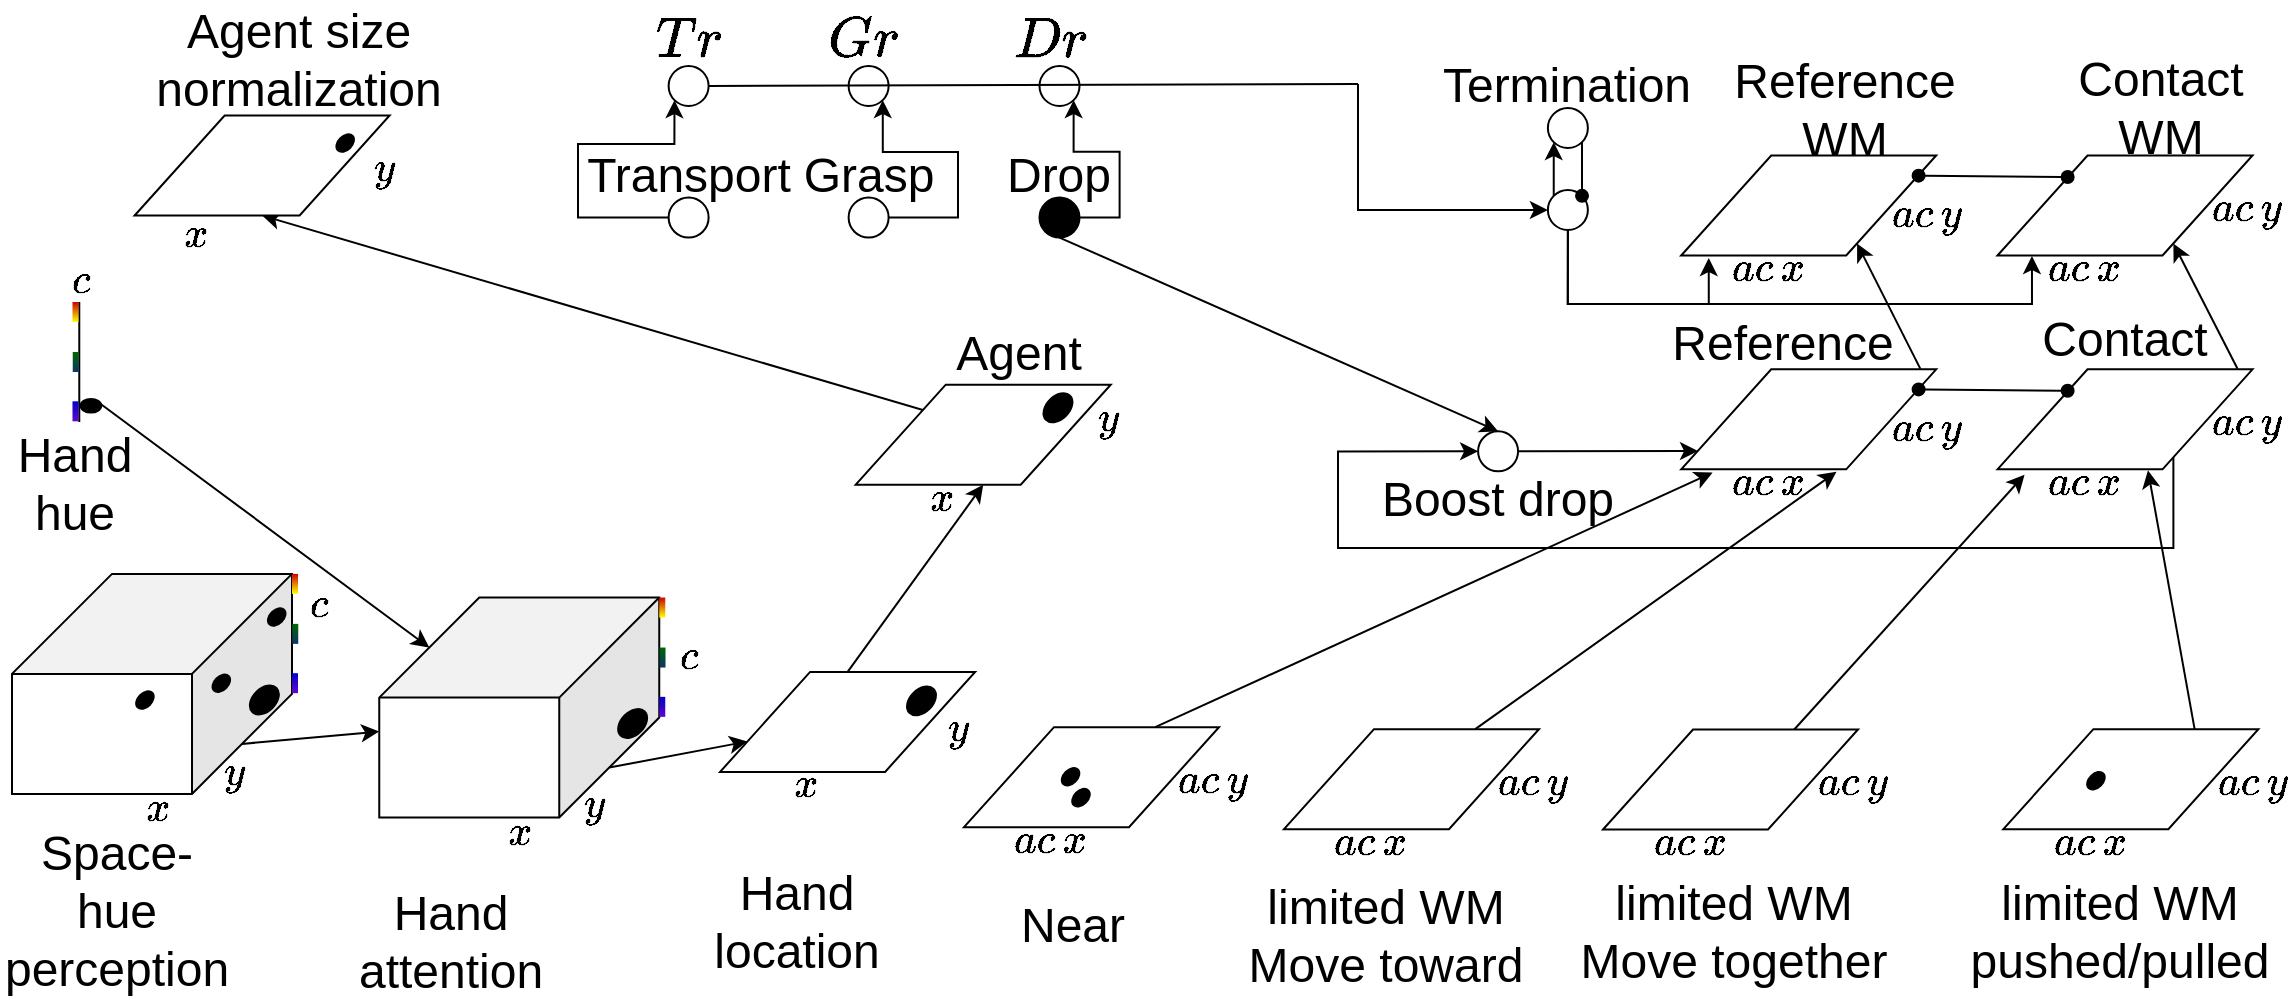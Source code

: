 <mxfile version="16.3.0" type="device"><diagram id="dmUiCSt4QghSVeGFZ771" name="Page-1"><mxGraphModel dx="3126" dy="2370" grid="1" gridSize="10" guides="1" tooltips="1" connect="1" arrows="1" fold="1" page="1" pageScale="1" pageWidth="1169" pageHeight="827" math="1" shadow="0"><root><mxCell id="0"/><mxCell id="1" parent="0"/><mxCell id="6NOPwk0rYTToKrPC_v3w-86" style="edgeStyle=none;rounded=0;orthogonalLoop=1;jettySize=auto;html=1;exitX=1;exitY=0.75;exitDx=0;exitDy=0;entryX=0.5;entryY=1;entryDx=0;entryDy=0;" parent="1" source="6NOPwk0rYTToKrPC_v3w-1" target="6NOPwk0rYTToKrPC_v3w-6" edge="1"><mxGeometry relative="1" as="geometry"/></mxCell><mxCell id="6NOPwk0rYTToKrPC_v3w-1" value="" style="shape=parallelogram;perimeter=parallelogramPerimeter;whiteSpace=wrap;html=1;fixedSize=1;fontFamily=Courier New;fontSize=9;size=45;fillColor=default;strokeColor=#000000;" parent="1" vertex="1"><mxGeometry x="428.87" y="-599.68" width="127.5" height="50" as="geometry"/></mxCell><mxCell id="6NOPwk0rYTToKrPC_v3w-2" value="&lt;font style=&quot;font-size: 18px&quot; face=&quot;Helvetica&quot;&gt;$$x$$&lt;/font&gt;" style="text;html=1;strokeColor=none;fillColor=none;align=center;verticalAlign=middle;whiteSpace=wrap;rounded=0;fontFamily=Courier New;fontSize=9;" parent="1" vertex="1"><mxGeometry x="452.12" y="-552.34" width="40" height="20" as="geometry"/></mxCell><mxCell id="6NOPwk0rYTToKrPC_v3w-3" value="&lt;font style=&quot;font-size: 18px&quot; face=&quot;Helvetica&quot;&gt;$$y$$&lt;/font&gt;" style="text;html=1;strokeColor=none;fillColor=none;align=center;verticalAlign=middle;whiteSpace=wrap;rounded=0;fontFamily=Courier New;fontSize=9;rotation=0;" parent="1" vertex="1"><mxGeometry x="534.5" y="-592.26" width="40" height="20" as="geometry"/></mxCell><mxCell id="6NOPwk0rYTToKrPC_v3w-4" value="&lt;div&gt;&lt;font style=&quot;font-size: 24px&quot;&gt;Agent&lt;br&gt;&lt;/font&gt;&lt;/div&gt;" style="text;html=1;strokeColor=none;fillColor=none;align=center;verticalAlign=middle;whiteSpace=wrap;rounded=0;" parent="1" vertex="1"><mxGeometry x="472.87" y="-625.45" width="75" height="20" as="geometry"/></mxCell><mxCell id="6NOPwk0rYTToKrPC_v3w-6" value="" style="shape=parallelogram;perimeter=parallelogramPerimeter;whiteSpace=wrap;html=1;fixedSize=1;fontFamily=Courier New;fontSize=9;size=45;fillColor=default;strokeColor=#000000;" parent="1" vertex="1"><mxGeometry x="68.31" y="-734.23" width="127.5" height="50" as="geometry"/></mxCell><mxCell id="6NOPwk0rYTToKrPC_v3w-7" value="&lt;font style=&quot;font-size: 18px&quot; face=&quot;Helvetica&quot;&gt;$$x$$&lt;/font&gt;" style="text;html=1;strokeColor=none;fillColor=none;align=center;verticalAlign=middle;whiteSpace=wrap;rounded=0;fontFamily=Courier New;fontSize=9;" parent="1" vertex="1"><mxGeometry x="78.62" y="-684.23" width="40" height="20" as="geometry"/></mxCell><mxCell id="6NOPwk0rYTToKrPC_v3w-8" value="&lt;font style=&quot;font-size: 18px&quot; face=&quot;Helvetica&quot;&gt;$$y$$&lt;/font&gt;" style="text;html=1;strokeColor=none;fillColor=none;align=center;verticalAlign=middle;whiteSpace=wrap;rounded=0;fontFamily=Courier New;fontSize=9;rotation=0;" parent="1" vertex="1"><mxGeometry x="172.75" y="-717.0" width="40" height="20" as="geometry"/></mxCell><mxCell id="6NOPwk0rYTToKrPC_v3w-9" value="&lt;div&gt;&lt;font style=&quot;font-size: 24px&quot;&gt;Agent size normalization&lt;br&gt;&lt;/font&gt;&lt;/div&gt;" style="text;html=1;strokeColor=none;fillColor=none;align=center;verticalAlign=middle;whiteSpace=wrap;rounded=0;" parent="1" vertex="1"><mxGeometry x="112.31" y="-776.89" width="77.19" height="29" as="geometry"/></mxCell><mxCell id="6NOPwk0rYTToKrPC_v3w-10" value="" style="ellipse;whiteSpace=wrap;html=1;rotation=-45;fillColor=#000000;" parent="1" vertex="1"><mxGeometry x="168.44" y="-723.9" width="10.31" height="6.87" as="geometry"/></mxCell><mxCell id="6NOPwk0rYTToKrPC_v3w-12" value="&lt;div&gt;&lt;font style=&quot;font-size: 24px&quot;&gt;Hand hue&lt;br&gt;&lt;/font&gt;&lt;/div&gt;" style="text;html=1;strokeColor=none;fillColor=none;align=center;verticalAlign=middle;whiteSpace=wrap;rounded=0;" parent="1" vertex="1"><mxGeometry x="1.31" y="-560.0" width="75" height="20" as="geometry"/></mxCell><mxCell id="6NOPwk0rYTToKrPC_v3w-77" style="edgeStyle=none;rounded=0;orthogonalLoop=1;jettySize=auto;html=1;exitX=0;exitY=0;exitDx=25;exitDy=85;exitPerimeter=0;entryX=0;entryY=0.75;entryDx=0;entryDy=0;" parent="1" source="6NOPwk0rYTToKrPC_v3w-13" target="6NOPwk0rYTToKrPC_v3w-30" edge="1"><mxGeometry relative="1" as="geometry"/></mxCell><mxCell id="6NOPwk0rYTToKrPC_v3w-13" value="" style="shape=cube;whiteSpace=wrap;html=1;boundedLbl=1;backgroundOutline=1;darkOpacity=0.05;darkOpacity2=0.1;fontFamily=Helvetica;fontSize=6;flipV=0;flipH=1;size=50;" parent="1" vertex="1"><mxGeometry x="190.63" y="-493.23" width="140" height="110" as="geometry"/></mxCell><mxCell id="6NOPwk0rYTToKrPC_v3w-14" value="&lt;font style=&quot;font-size: 18px&quot; face=&quot;Helvetica&quot;&gt;$$x$$&lt;/font&gt;" style="text;html=1;strokeColor=none;fillColor=none;align=center;verticalAlign=middle;whiteSpace=wrap;rounded=0;fontFamily=Courier New;fontSize=9;" parent="1" vertex="1"><mxGeometry x="241.44" y="-385.23" width="40" height="20" as="geometry"/></mxCell><mxCell id="6NOPwk0rYTToKrPC_v3w-15" value="&lt;font style=&quot;font-size: 18px&quot; face=&quot;Helvetica&quot;&gt;$$y$$&lt;/font&gt;" style="text;html=1;strokeColor=none;fillColor=none;align=center;verticalAlign=middle;whiteSpace=wrap;rounded=0;fontFamily=Courier New;fontSize=9;rotation=0;" parent="1" vertex="1"><mxGeometry x="277.63" y="-399.23" width="40" height="20" as="geometry"/></mxCell><mxCell id="6NOPwk0rYTToKrPC_v3w-16" value="&lt;font style=&quot;font-size: 18px&quot; face=&quot;Helvetica&quot;&gt;$$c$$&lt;/font&gt;" style="text;html=1;strokeColor=none;fillColor=none;align=center;verticalAlign=middle;whiteSpace=wrap;rounded=0;fontFamily=Courier New;fontSize=9;" parent="1" vertex="1"><mxGeometry x="330.0" y="-473.23" width="30.5" height="20" as="geometry"/></mxCell><mxCell id="6NOPwk0rYTToKrPC_v3w-17" value="" style="rounded=0;whiteSpace=wrap;html=1;strokeColor=none;fillColor=#CC0000;gradientColor=#FFFF00;" parent="1" vertex="1"><mxGeometry x="330.63" y="-493.23" width="3" height="10" as="geometry"/></mxCell><mxCell id="6NOPwk0rYTToKrPC_v3w-18" value="" style="rounded=0;whiteSpace=wrap;html=1;strokeColor=none;fillColor=#006600;gradientColor=#0E3466;" parent="1" vertex="1"><mxGeometry x="330.76" y="-468.23" width="3" height="10" as="geometry"/></mxCell><mxCell id="6NOPwk0rYTToKrPC_v3w-19" value="" style="rounded=0;whiteSpace=wrap;html=1;strokeColor=none;fillColor=#0000CC;gradientColor=#5E0ACC;" parent="1" vertex="1"><mxGeometry x="330.63" y="-443.57" width="3" height="10" as="geometry"/></mxCell><mxCell id="6NOPwk0rYTToKrPC_v3w-23" value="&lt;div&gt;&lt;font style=&quot;font-size: 24px&quot;&gt;Hand attention&lt;br&gt;&lt;/font&gt;&lt;/div&gt;" style="text;html=1;strokeColor=none;fillColor=none;align=center;verticalAlign=middle;whiteSpace=wrap;rounded=0;" parent="1" vertex="1"><mxGeometry x="188.81" y="-331.0" width="75" height="20" as="geometry"/></mxCell><mxCell id="6NOPwk0rYTToKrPC_v3w-24" value="&lt;font style=&quot;font-size: 18px&quot; face=&quot;Helvetica&quot;&gt;$$c$$&lt;/font&gt;" style="text;html=1;strokeColor=none;fillColor=none;align=center;verticalAlign=middle;whiteSpace=wrap;rounded=0;fontFamily=Courier New;fontSize=9;" parent="1" vertex="1"><mxGeometry x="25.56" y="-661" width="30.5" height="20" as="geometry"/></mxCell><mxCell id="6NOPwk0rYTToKrPC_v3w-25" value="" style="shape=parallelogram;perimeter=parallelogramPerimeter;whiteSpace=wrap;html=1;fixedSize=1;fontFamily=Courier New;fontSize=9;size=45;fillColor=default;strokeColor=#000000;" parent="1" vertex="1"><mxGeometry x="841.6" y="-607.34" width="127.5" height="50" as="geometry"/></mxCell><mxCell id="6NOPwk0rYTToKrPC_v3w-26" value="&lt;font style=&quot;font-size: 18px&quot; face=&quot;Helvetica&quot;&gt;$$ac \, x$$&lt;/font&gt;" style="text;html=1;strokeColor=none;fillColor=none;align=center;verticalAlign=middle;whiteSpace=wrap;rounded=0;fontFamily=Courier New;fontSize=9;" parent="1" vertex="1"><mxGeometry x="864.85" y="-560.0" width="40" height="20" as="geometry"/></mxCell><mxCell id="6NOPwk0rYTToKrPC_v3w-27" value="&lt;font style=&quot;font-size: 18px&quot; face=&quot;Helvetica&quot;&gt;$$ac \, y$$&lt;/font&gt;" style="text;html=1;strokeColor=none;fillColor=none;align=center;verticalAlign=middle;whiteSpace=wrap;rounded=0;fontFamily=Courier New;fontSize=9;rotation=0;" parent="1" vertex="1"><mxGeometry x="944.26" y="-587.01" width="40" height="20" as="geometry"/></mxCell><mxCell id="6NOPwk0rYTToKrPC_v3w-28" value="&lt;div&gt;&lt;font style=&quot;font-size: 24px&quot;&gt;Reference&lt;br&gt;&lt;/font&gt;&lt;/div&gt;" style="text;html=1;strokeColor=none;fillColor=none;align=center;verticalAlign=middle;whiteSpace=wrap;rounded=0;" parent="1" vertex="1"><mxGeometry x="855.01" y="-630.0" width="75" height="20" as="geometry"/></mxCell><mxCell id="6NOPwk0rYTToKrPC_v3w-85" style="edgeStyle=none;rounded=0;orthogonalLoop=1;jettySize=auto;html=1;exitX=0.5;exitY=0;exitDx=0;exitDy=0;entryX=0.5;entryY=1;entryDx=0;entryDy=0;" parent="1" source="6NOPwk0rYTToKrPC_v3w-30" target="6NOPwk0rYTToKrPC_v3w-1" edge="1"><mxGeometry relative="1" as="geometry"/></mxCell><mxCell id="6NOPwk0rYTToKrPC_v3w-30" value="" style="shape=parallelogram;perimeter=parallelogramPerimeter;whiteSpace=wrap;html=1;fixedSize=1;fontFamily=Courier New;fontSize=9;size=45;fillColor=default;strokeColor=#000000;" parent="1" vertex="1"><mxGeometry x="361.06" y="-456.06" width="127.5" height="50" as="geometry"/></mxCell><mxCell id="6NOPwk0rYTToKrPC_v3w-31" value="&lt;font style=&quot;font-size: 18px&quot; face=&quot;Helvetica&quot;&gt;$$x$$&lt;/font&gt;" style="text;html=1;strokeColor=none;fillColor=none;align=center;verticalAlign=middle;whiteSpace=wrap;rounded=0;fontFamily=Courier New;fontSize=9;" parent="1" vertex="1"><mxGeometry x="384.31" y="-408.72" width="40" height="20" as="geometry"/></mxCell><mxCell id="6NOPwk0rYTToKrPC_v3w-32" value="&lt;font style=&quot;font-size: 18px&quot; face=&quot;Helvetica&quot;&gt;$$y$$&lt;/font&gt;" style="text;html=1;strokeColor=none;fillColor=none;align=center;verticalAlign=middle;whiteSpace=wrap;rounded=0;fontFamily=Courier New;fontSize=9;rotation=0;" parent="1" vertex="1"><mxGeometry x="459.5" y="-436.83" width="40" height="20" as="geometry"/></mxCell><mxCell id="6NOPwk0rYTToKrPC_v3w-33" value="&lt;div&gt;&lt;font style=&quot;font-size: 24px&quot;&gt;Hand location&lt;br&gt;&lt;/font&gt;&lt;/div&gt;" style="text;html=1;strokeColor=none;fillColor=none;align=center;verticalAlign=middle;whiteSpace=wrap;rounded=0;" parent="1" vertex="1"><mxGeometry x="361.81" y="-341.0" width="75" height="20" as="geometry"/></mxCell><mxCell id="6NOPwk0rYTToKrPC_v3w-117" style="edgeStyle=orthogonalEdgeStyle;rounded=0;orthogonalLoop=1;jettySize=auto;html=1;exitX=0.75;exitY=1;exitDx=0;exitDy=0;entryX=0;entryY=0.5;entryDx=0;entryDy=0;" parent="1" source="6NOPwk0rYTToKrPC_v3w-35" target="6NOPwk0rYTToKrPC_v3w-113" edge="1"><mxGeometry relative="1" as="geometry"><Array as="points"><mxPoint x="1088" y="-518"/><mxPoint x="670" y="-518"/><mxPoint x="670" y="-566"/></Array></mxGeometry></mxCell><mxCell id="6NOPwk0rYTToKrPC_v3w-35" value="" style="shape=parallelogram;perimeter=parallelogramPerimeter;whiteSpace=wrap;html=1;fixedSize=1;fontFamily=Courier New;fontSize=9;size=45;fillColor=default;strokeColor=#000000;" parent="1" vertex="1"><mxGeometry x="999.76" y="-607.34" width="127.5" height="50" as="geometry"/></mxCell><mxCell id="6NOPwk0rYTToKrPC_v3w-36" value="&lt;font style=&quot;font-size: 18px&quot; face=&quot;Helvetica&quot;&gt;$$ac \, x$$&lt;/font&gt;" style="text;html=1;strokeColor=none;fillColor=none;align=center;verticalAlign=middle;whiteSpace=wrap;rounded=0;fontFamily=Courier New;fontSize=9;" parent="1" vertex="1"><mxGeometry x="1023.01" y="-560.0" width="40" height="20" as="geometry"/></mxCell><mxCell id="6NOPwk0rYTToKrPC_v3w-37" value="&lt;font style=&quot;font-size: 18px&quot; face=&quot;Helvetica&quot;&gt;$$ac \, y$$&lt;/font&gt;" style="text;html=1;strokeColor=none;fillColor=none;align=center;verticalAlign=middle;whiteSpace=wrap;rounded=0;fontFamily=Courier New;fontSize=9;rotation=0;" parent="1" vertex="1"><mxGeometry x="1104.2" y="-590.11" width="40" height="20" as="geometry"/></mxCell><mxCell id="6NOPwk0rYTToKrPC_v3w-38" value="&lt;div&gt;&lt;font style=&quot;font-size: 24px&quot;&gt;Contact&lt;br&gt;&lt;/font&gt;&lt;/div&gt;" style="text;html=1;strokeColor=none;fillColor=none;align=center;verticalAlign=middle;whiteSpace=wrap;rounded=0;" parent="1" vertex="1"><mxGeometry x="1025.94" y="-632.11" width="75" height="20" as="geometry"/></mxCell><mxCell id="6NOPwk0rYTToKrPC_v3w-40" value="" style="shape=parallelogram;perimeter=parallelogramPerimeter;whiteSpace=wrap;html=1;fixedSize=1;fontFamily=Courier New;fontSize=9;size=45;fillColor=default;strokeColor=#000000;" parent="1" vertex="1"><mxGeometry x="483" y="-428.4" width="127.5" height="50" as="geometry"/></mxCell><mxCell id="6NOPwk0rYTToKrPC_v3w-41" value="&lt;font style=&quot;font-size: 18px&quot; face=&quot;Helvetica&quot;&gt;$$ac \, x$$&lt;/font&gt;" style="text;html=1;strokeColor=none;fillColor=none;align=center;verticalAlign=middle;whiteSpace=wrap;rounded=0;fontFamily=Courier New;fontSize=9;" parent="1" vertex="1"><mxGeometry x="506.25" y="-381.06" width="40" height="20" as="geometry"/></mxCell><mxCell id="6NOPwk0rYTToKrPC_v3w-42" value="&lt;font style=&quot;font-size: 18px&quot; face=&quot;Helvetica&quot;&gt;$$ac \, y$$&lt;/font&gt;" style="text;html=1;strokeColor=none;fillColor=none;align=center;verticalAlign=middle;whiteSpace=wrap;rounded=0;fontFamily=Courier New;fontSize=9;rotation=0;" parent="1" vertex="1"><mxGeometry x="587.44" y="-411.17" width="40" height="20" as="geometry"/></mxCell><mxCell id="6NOPwk0rYTToKrPC_v3w-43" value="&lt;div&gt;&lt;font style=&quot;font-size: 24px&quot;&gt;Near&lt;br&gt;&lt;/font&gt;&lt;/div&gt;" style="text;html=1;strokeColor=none;fillColor=none;align=center;verticalAlign=middle;whiteSpace=wrap;rounded=0;" parent="1" vertex="1"><mxGeometry x="499.5" y="-339.0" width="75" height="20" as="geometry"/></mxCell><mxCell id="6NOPwk0rYTToKrPC_v3w-44" value="" style="ellipse;whiteSpace=wrap;html=1;rotation=-45;fillColor=#000000;" parent="1" vertex="1"><mxGeometry x="531.13" y="-407.07" width="10.31" height="6.87" as="geometry"/></mxCell><mxCell id="6NOPwk0rYTToKrPC_v3w-120" style="edgeStyle=none;rounded=0;orthogonalLoop=1;jettySize=auto;html=1;exitX=0.75;exitY=0;exitDx=0;exitDy=0;entryX=0.609;entryY=1.024;entryDx=0;entryDy=0;entryPerimeter=0;" parent="1" source="6NOPwk0rYTToKrPC_v3w-45" target="6NOPwk0rYTToKrPC_v3w-25" edge="1"><mxGeometry relative="1" as="geometry"/></mxCell><mxCell id="6NOPwk0rYTToKrPC_v3w-45" value="" style="shape=parallelogram;perimeter=parallelogramPerimeter;whiteSpace=wrap;html=1;fixedSize=1;fontFamily=Courier New;fontSize=9;size=45;fillColor=default;strokeColor=#000000;" parent="1" vertex="1"><mxGeometry x="643" y="-427.42" width="127.5" height="50" as="geometry"/></mxCell><mxCell id="6NOPwk0rYTToKrPC_v3w-46" value="&lt;font style=&quot;font-size: 18px&quot; face=&quot;Helvetica&quot;&gt;$$ac \, x$$&lt;/font&gt;" style="text;html=1;strokeColor=none;fillColor=none;align=center;verticalAlign=middle;whiteSpace=wrap;rounded=0;fontFamily=Courier New;fontSize=9;" parent="1" vertex="1"><mxGeometry x="666.25" y="-380.08" width="40" height="20" as="geometry"/></mxCell><mxCell id="6NOPwk0rYTToKrPC_v3w-47" value="&lt;font style=&quot;font-size: 18px&quot; face=&quot;Helvetica&quot;&gt;$$ac \, y$$&lt;/font&gt;" style="text;html=1;strokeColor=none;fillColor=none;align=center;verticalAlign=middle;whiteSpace=wrap;rounded=0;fontFamily=Courier New;fontSize=9;rotation=0;" parent="1" vertex="1"><mxGeometry x="747.44" y="-410.19" width="40" height="20" as="geometry"/></mxCell><mxCell id="6NOPwk0rYTToKrPC_v3w-48" value="&lt;div&gt;&lt;font style=&quot;font-size: 24px&quot;&gt;limited WM Move toward&lt;br&gt;&lt;/font&gt;&lt;/div&gt;" style="text;html=1;strokeColor=none;fillColor=none;align=center;verticalAlign=middle;whiteSpace=wrap;rounded=0;" parent="1" vertex="1"><mxGeometry x="617.94" y="-334.06" width="151.56" height="20" as="geometry"/></mxCell><mxCell id="6NOPwk0rYTToKrPC_v3w-57" value="" style="endArrow=none;html=1;rounded=0;entryX=0;entryY=0;entryDx=0;entryDy=0;exitX=0;exitY=0;exitDx=0;exitDy=60;exitPerimeter=0;" parent="1" edge="1"><mxGeometry width="50" height="50" relative="1" as="geometry"><mxPoint x="40.64" y="-581" as="sourcePoint"/><mxPoint x="40.64" y="-641" as="targetPoint"/></mxGeometry></mxCell><mxCell id="6NOPwk0rYTToKrPC_v3w-58" value="" style="rounded=0;whiteSpace=wrap;html=1;strokeColor=none;fillColor=#CC0000;gradientColor=#FFFF00;" parent="1" vertex="1"><mxGeometry x="37.24" y="-641" width="3" height="10" as="geometry"/></mxCell><mxCell id="6NOPwk0rYTToKrPC_v3w-59" value="" style="rounded=0;whiteSpace=wrap;html=1;strokeColor=none;fillColor=#006600;gradientColor=#0E3466;" parent="1" vertex="1"><mxGeometry x="37.37" y="-616" width="3" height="10" as="geometry"/></mxCell><mxCell id="6NOPwk0rYTToKrPC_v3w-60" value="" style="rounded=0;whiteSpace=wrap;html=1;strokeColor=none;fillColor=#0000CC;gradientColor=#5E0ACC;" parent="1" vertex="1"><mxGeometry x="37.24" y="-591.34" width="3" height="10" as="geometry"/></mxCell><mxCell id="6NOPwk0rYTToKrPC_v3w-61" value="" style="ellipse;whiteSpace=wrap;html=1;rotation=0;fillColor=#000000;" parent="1" vertex="1"><mxGeometry x="41.31" y="-592.56" width="10.31" height="6.87" as="geometry"/></mxCell><mxCell id="6NOPwk0rYTToKrPC_v3w-76" style="rounded=0;orthogonalLoop=1;jettySize=auto;html=1;exitX=0;exitY=0;exitDx=25;exitDy=85;exitPerimeter=0;entryX=0;entryY=0;entryDx=140;entryDy=80;entryPerimeter=0;" parent="1" source="6NOPwk0rYTToKrPC_v3w-62" edge="1"><mxGeometry relative="1" as="geometry"><mxPoint x="190.63" y="-426.23" as="targetPoint"/></mxGeometry></mxCell><mxCell id="6NOPwk0rYTToKrPC_v3w-62" value="" style="shape=cube;whiteSpace=wrap;html=1;boundedLbl=1;backgroundOutline=1;darkOpacity=0.05;darkOpacity2=0.1;fontFamily=Helvetica;fontSize=6;flipV=0;flipH=1;size=50;" parent="1" vertex="1"><mxGeometry x="7.0" y="-505.06" width="140" height="110" as="geometry"/></mxCell><mxCell id="6NOPwk0rYTToKrPC_v3w-63" value="&lt;font style=&quot;font-size: 18px&quot; face=&quot;Helvetica&quot;&gt;$$x$$&lt;/font&gt;" style="text;html=1;strokeColor=none;fillColor=none;align=center;verticalAlign=middle;whiteSpace=wrap;rounded=0;fontFamily=Courier New;fontSize=9;" parent="1" vertex="1"><mxGeometry x="59.81" y="-397.06" width="40" height="20" as="geometry"/></mxCell><mxCell id="6NOPwk0rYTToKrPC_v3w-64" value="&lt;font style=&quot;font-size: 18px&quot; face=&quot;Helvetica&quot;&gt;$$y$$&lt;/font&gt;" style="text;html=1;strokeColor=none;fillColor=none;align=center;verticalAlign=middle;whiteSpace=wrap;rounded=0;fontFamily=Courier New;fontSize=9;rotation=0;" parent="1" vertex="1"><mxGeometry x="98.0" y="-415.06" width="40" height="20" as="geometry"/></mxCell><mxCell id="6NOPwk0rYTToKrPC_v3w-65" value="&lt;font style=&quot;font-size: 18px&quot; face=&quot;Helvetica&quot;&gt;$$c$$&lt;/font&gt;" style="text;html=1;strokeColor=none;fillColor=none;align=center;verticalAlign=middle;whiteSpace=wrap;rounded=0;fontFamily=Courier New;fontSize=9;" parent="1" vertex="1"><mxGeometry x="144.52" y="-499.03" width="30.5" height="20" as="geometry"/></mxCell><mxCell id="6NOPwk0rYTToKrPC_v3w-66" value="" style="rounded=0;whiteSpace=wrap;html=1;strokeColor=none;fillColor=#CC0000;gradientColor=#FFFF00;" parent="1" vertex="1"><mxGeometry x="147.0" y="-505.06" width="3" height="10" as="geometry"/></mxCell><mxCell id="6NOPwk0rYTToKrPC_v3w-67" value="" style="rounded=0;whiteSpace=wrap;html=1;strokeColor=none;fillColor=#006600;gradientColor=#0E3466;" parent="1" vertex="1"><mxGeometry x="147.13" y="-480.06" width="3" height="10" as="geometry"/></mxCell><mxCell id="6NOPwk0rYTToKrPC_v3w-68" value="" style="rounded=0;whiteSpace=wrap;html=1;strokeColor=none;fillColor=#0000CC;gradientColor=#5E0ACC;" parent="1" vertex="1"><mxGeometry x="147.0" y="-455.4" width="3" height="10" as="geometry"/></mxCell><mxCell id="6NOPwk0rYTToKrPC_v3w-70" value="&lt;div&gt;&lt;font style=&quot;font-size: 24px&quot;&gt;Space-hue perception&lt;br&gt;&lt;/font&gt;&lt;/div&gt;" style="text;html=1;strokeColor=none;fillColor=none;align=center;verticalAlign=middle;whiteSpace=wrap;rounded=0;" parent="1" vertex="1"><mxGeometry x="22.0" y="-346.06" width="75" height="20" as="geometry"/></mxCell><mxCell id="6NOPwk0rYTToKrPC_v3w-71" value="" style="ellipse;whiteSpace=wrap;html=1;rotation=-45;fillColor=#000000;" parent="1" vertex="1"><mxGeometry x="106.5" y="-453.83" width="10.31" height="6.87" as="geometry"/></mxCell><mxCell id="6NOPwk0rYTToKrPC_v3w-72" value="" style="ellipse;whiteSpace=wrap;html=1;rotation=-45;fillColor=#000000;" parent="1" vertex="1"><mxGeometry x="134.21" y="-486.93" width="10.31" height="6.87" as="geometry"/></mxCell><mxCell id="6NOPwk0rYTToKrPC_v3w-73" value="" style="ellipse;whiteSpace=wrap;html=1;rotation=-45;fillColor=#000000;" parent="1" vertex="1"><mxGeometry x="68.31" y="-445.4" width="10.31" height="6.87" as="geometry"/></mxCell><mxCell id="6NOPwk0rYTToKrPC_v3w-75" value="" style="endArrow=classic;html=1;rounded=0;entryX=0;entryY=0;entryDx=115;entryDy=25;entryPerimeter=0;" parent="1" target="6NOPwk0rYTToKrPC_v3w-13" edge="1"><mxGeometry width="50" height="50" relative="1" as="geometry"><mxPoint x="50" y="-591" as="sourcePoint"/><mxPoint x="140" y="-621" as="targetPoint"/></mxGeometry></mxCell><mxCell id="6NOPwk0rYTToKrPC_v3w-81" value="" style="ellipse;whiteSpace=wrap;html=1;rotation=-45;fillColor=#000000;aspect=fixed;" parent="1" vertex="1"><mxGeometry x="124.69" y="-447.7" width="17" height="11.35" as="geometry"/></mxCell><mxCell id="6NOPwk0rYTToKrPC_v3w-82" value="" style="ellipse;whiteSpace=wrap;html=1;rotation=-45;fillColor=#000000;aspect=fixed;" parent="1" vertex="1"><mxGeometry x="308.81" y="-435.88" width="17" height="11.35" as="geometry"/></mxCell><mxCell id="6NOPwk0rYTToKrPC_v3w-83" value="" style="ellipse;whiteSpace=wrap;html=1;rotation=-45;fillColor=#000000;aspect=fixed;" parent="1" vertex="1"><mxGeometry x="453.25" y="-447.23" width="17" height="11.35" as="geometry"/></mxCell><mxCell id="6NOPwk0rYTToKrPC_v3w-84" value="" style="ellipse;whiteSpace=wrap;html=1;rotation=-45;fillColor=#000000;aspect=fixed;" parent="1" vertex="1"><mxGeometry x="521.5" y="-593.8" width="17" height="11.35" as="geometry"/></mxCell><mxCell id="6NOPwk0rYTToKrPC_v3w-121" style="edgeStyle=none;rounded=0;orthogonalLoop=1;jettySize=auto;html=1;exitX=0.75;exitY=0;exitDx=0;exitDy=0;entryX=0.106;entryY=1.055;entryDx=0;entryDy=0;entryPerimeter=0;" parent="1" source="6NOPwk0rYTToKrPC_v3w-92" target="6NOPwk0rYTToKrPC_v3w-35" edge="1"><mxGeometry relative="1" as="geometry"/></mxCell><mxCell id="6NOPwk0rYTToKrPC_v3w-92" value="" style="shape=parallelogram;perimeter=parallelogramPerimeter;whiteSpace=wrap;html=1;fixedSize=1;fontFamily=Courier New;fontSize=9;size=45;fillColor=default;strokeColor=#000000;" parent="1" vertex="1"><mxGeometry x="802.51" y="-427.25" width="127.5" height="50" as="geometry"/></mxCell><mxCell id="6NOPwk0rYTToKrPC_v3w-93" value="&lt;font style=&quot;font-size: 18px&quot; face=&quot;Helvetica&quot;&gt;$$ac \, x$$&lt;/font&gt;" style="text;html=1;strokeColor=none;fillColor=none;align=center;verticalAlign=middle;whiteSpace=wrap;rounded=0;fontFamily=Courier New;fontSize=9;" parent="1" vertex="1"><mxGeometry x="825.76" y="-379.91" width="40" height="20" as="geometry"/></mxCell><mxCell id="6NOPwk0rYTToKrPC_v3w-94" value="&lt;font style=&quot;font-size: 18px&quot; face=&quot;Helvetica&quot;&gt;$$ac \, y$$&lt;/font&gt;" style="text;html=1;strokeColor=none;fillColor=none;align=center;verticalAlign=middle;whiteSpace=wrap;rounded=0;fontFamily=Courier New;fontSize=9;rotation=0;" parent="1" vertex="1"><mxGeometry x="906.95" y="-410.02" width="40" height="20" as="geometry"/></mxCell><mxCell id="6NOPwk0rYTToKrPC_v3w-95" value="&lt;div&gt;&lt;font style=&quot;font-size: 24px&quot;&gt;limited WM Move together&lt;br&gt;&lt;/font&gt;&lt;/div&gt;" style="text;html=1;strokeColor=none;fillColor=none;align=center;verticalAlign=middle;whiteSpace=wrap;rounded=0;" parent="1" vertex="1"><mxGeometry x="787.44" y="-336.06" width="161.54" height="20" as="geometry"/></mxCell><mxCell id="6NOPwk0rYTToKrPC_v3w-122" style="edgeStyle=none;rounded=0;orthogonalLoop=1;jettySize=auto;html=1;exitX=0.75;exitY=0;exitDx=0;exitDy=0;entryX=0.59;entryY=1.01;entryDx=0;entryDy=0;entryPerimeter=0;" parent="1" source="6NOPwk0rYTToKrPC_v3w-97" target="6NOPwk0rYTToKrPC_v3w-35" edge="1"><mxGeometry relative="1" as="geometry"/></mxCell><mxCell id="6NOPwk0rYTToKrPC_v3w-97" value="" style="shape=parallelogram;perimeter=parallelogramPerimeter;whiteSpace=wrap;html=1;fixedSize=1;fontFamily=Courier New;fontSize=9;size=45;fillColor=default;strokeColor=#000000;" parent="1" vertex="1"><mxGeometry x="1002.69" y="-427.42" width="127.5" height="50" as="geometry"/></mxCell><mxCell id="6NOPwk0rYTToKrPC_v3w-98" value="&lt;font style=&quot;font-size: 18px&quot; face=&quot;Helvetica&quot;&gt;$$ac \, x$$&lt;/font&gt;" style="text;html=1;strokeColor=none;fillColor=none;align=center;verticalAlign=middle;whiteSpace=wrap;rounded=0;fontFamily=Courier New;fontSize=9;" parent="1" vertex="1"><mxGeometry x="1025.94" y="-380.08" width="40" height="20" as="geometry"/></mxCell><mxCell id="6NOPwk0rYTToKrPC_v3w-99" value="&lt;font style=&quot;font-size: 18px&quot; face=&quot;Helvetica&quot;&gt;$$ac \, y$$&lt;/font&gt;" style="text;html=1;strokeColor=none;fillColor=none;align=center;verticalAlign=middle;whiteSpace=wrap;rounded=0;fontFamily=Courier New;fontSize=9;rotation=0;" parent="1" vertex="1"><mxGeometry x="1107.13" y="-410.19" width="40" height="20" as="geometry"/></mxCell><mxCell id="6NOPwk0rYTToKrPC_v3w-100" value="&lt;div&gt;&lt;font style=&quot;font-size: 24px&quot;&gt;limited WM pushed/pulled&lt;br&gt;&lt;/font&gt;&lt;/div&gt;" style="text;html=1;strokeColor=none;fillColor=none;align=center;verticalAlign=middle;whiteSpace=wrap;rounded=0;" parent="1" vertex="1"><mxGeometry x="985.26" y="-336.06" width="151.56" height="20" as="geometry"/></mxCell><mxCell id="6NOPwk0rYTToKrPC_v3w-101" value="" style="ellipse;whiteSpace=wrap;html=1;rotation=-45;fillColor=#000000;" parent="1" vertex="1"><mxGeometry x="1043.82" y="-405.09" width="10.31" height="6.87" as="geometry"/></mxCell><mxCell id="6NOPwk0rYTToKrPC_v3w-116" style="edgeStyle=none;rounded=0;orthogonalLoop=1;jettySize=auto;html=1;exitX=0.5;exitY=1;exitDx=0;exitDy=0;entryX=0.5;entryY=0;entryDx=0;entryDy=0;" parent="1" source="6NOPwk0rYTToKrPC_v3w-104" target="6NOPwk0rYTToKrPC_v3w-113" edge="1"><mxGeometry relative="1" as="geometry"/></mxCell><mxCell id="mzNlPtLsZqWirw_hjnKN-37" style="edgeStyle=orthogonalEdgeStyle;rounded=0;orthogonalLoop=1;jettySize=auto;html=1;exitX=1;exitY=0.5;exitDx=0;exitDy=0;entryX=1;entryY=1;entryDx=0;entryDy=0;endArrow=classic;endFill=1;" edge="1" parent="1" source="6NOPwk0rYTToKrPC_v3w-104" target="mzNlPtLsZqWirw_hjnKN-24"><mxGeometry relative="1" as="geometry"/></mxCell><mxCell id="6NOPwk0rYTToKrPC_v3w-104" value="" style="ellipse;whiteSpace=wrap;html=1;aspect=fixed;fillColor=#000000;" parent="1" vertex="1"><mxGeometry x="520.75" y="-693.23" width="20" height="20" as="geometry"/></mxCell><mxCell id="6NOPwk0rYTToKrPC_v3w-105" value="&lt;div&gt;&lt;font style=&quot;font-size: 24px&quot;&gt;Drop&lt;br&gt;&lt;/font&gt;&lt;/div&gt;" style="text;html=1;strokeColor=none;fillColor=none;align=center;verticalAlign=middle;whiteSpace=wrap;rounded=0;" parent="1" vertex="1"><mxGeometry x="493.25" y="-714.23" width="75" height="20" as="geometry"/></mxCell><mxCell id="mzNlPtLsZqWirw_hjnKN-38" style="edgeStyle=orthogonalEdgeStyle;rounded=0;orthogonalLoop=1;jettySize=auto;html=1;exitX=1;exitY=0.5;exitDx=0;exitDy=0;entryX=1;entryY=1;entryDx=0;entryDy=0;endArrow=classic;endFill=1;" edge="1" parent="1" source="6NOPwk0rYTToKrPC_v3w-107" target="mzNlPtLsZqWirw_hjnKN-26"><mxGeometry relative="1" as="geometry"><Array as="points"><mxPoint x="480" y="-683"/><mxPoint x="480" y="-716"/><mxPoint x="442" y="-716"/></Array></mxGeometry></mxCell><mxCell id="6NOPwk0rYTToKrPC_v3w-107" value="" style="ellipse;whiteSpace=wrap;html=1;aspect=fixed;" parent="1" vertex="1"><mxGeometry x="425.31" y="-693.23" width="20" height="20" as="geometry"/></mxCell><mxCell id="6NOPwk0rYTToKrPC_v3w-108" value="&lt;div&gt;&lt;font style=&quot;font-size: 24px&quot;&gt;Grasp&lt;br&gt;&lt;/font&gt;&lt;/div&gt;" style="text;html=1;strokeColor=none;fillColor=none;align=center;verticalAlign=middle;whiteSpace=wrap;rounded=0;" parent="1" vertex="1"><mxGeometry x="397.81" y="-714.23" width="75" height="20" as="geometry"/></mxCell><mxCell id="mzNlPtLsZqWirw_hjnKN-39" style="edgeStyle=orthogonalEdgeStyle;rounded=0;orthogonalLoop=1;jettySize=auto;html=1;exitX=0;exitY=0.5;exitDx=0;exitDy=0;entryX=0;entryY=1;entryDx=0;entryDy=0;endArrow=classic;endFill=1;" edge="1" parent="1" source="6NOPwk0rYTToKrPC_v3w-109" target="mzNlPtLsZqWirw_hjnKN-27"><mxGeometry relative="1" as="geometry"><Array as="points"><mxPoint x="290" y="-683"/><mxPoint x="290" y="-720"/><mxPoint x="338" y="-720"/></Array></mxGeometry></mxCell><mxCell id="6NOPwk0rYTToKrPC_v3w-109" value="" style="ellipse;whiteSpace=wrap;html=1;aspect=fixed;" parent="1" vertex="1"><mxGeometry x="335.31" y="-693.23" width="20" height="20" as="geometry"/></mxCell><mxCell id="6NOPwk0rYTToKrPC_v3w-110" value="&lt;div&gt;&lt;font style=&quot;font-size: 24px&quot;&gt;Transport&lt;br&gt;&lt;/font&gt;&lt;/div&gt;" style="text;html=1;strokeColor=none;fillColor=none;align=center;verticalAlign=middle;whiteSpace=wrap;rounded=0;" parent="1" vertex="1"><mxGeometry x="307.81" y="-714.23" width="75" height="20" as="geometry"/></mxCell><mxCell id="6NOPwk0rYTToKrPC_v3w-118" style="rounded=0;orthogonalLoop=1;jettySize=auto;html=1;exitX=1;exitY=0.5;exitDx=0;exitDy=0;entryX=0.066;entryY=0.817;entryDx=0;entryDy=0;entryPerimeter=0;" parent="1" source="6NOPwk0rYTToKrPC_v3w-113" target="6NOPwk0rYTToKrPC_v3w-25" edge="1"><mxGeometry relative="1" as="geometry"/></mxCell><mxCell id="6NOPwk0rYTToKrPC_v3w-113" value="" style="ellipse;whiteSpace=wrap;html=1;aspect=fixed;" parent="1" vertex="1"><mxGeometry x="740.04" y="-576.34" width="20" height="20" as="geometry"/></mxCell><mxCell id="6NOPwk0rYTToKrPC_v3w-114" value="&lt;div&gt;&lt;font style=&quot;font-size: 24px&quot;&gt;Boost drop&lt;br&gt;&lt;/font&gt;&lt;/div&gt;" style="text;html=1;strokeColor=none;fillColor=none;align=center;verticalAlign=middle;whiteSpace=wrap;rounded=0;" parent="1" vertex="1"><mxGeometry x="667.82" y="-552.34" width="164.44" height="20" as="geometry"/></mxCell><mxCell id="6NOPwk0rYTToKrPC_v3w-119" value="" style="endArrow=classic;html=1;rounded=0;exitX=0.75;exitY=0;exitDx=0;exitDy=0;entryX=0.123;entryY=1.033;entryDx=0;entryDy=0;entryPerimeter=0;" parent="1" source="6NOPwk0rYTToKrPC_v3w-40" target="6NOPwk0rYTToKrPC_v3w-25" edge="1"><mxGeometry width="50" height="50" relative="1" as="geometry"><mxPoint x="600" y="-478" as="sourcePoint"/><mxPoint x="650" y="-528" as="targetPoint"/></mxGeometry></mxCell><mxCell id="6NOPwk0rYTToKrPC_v3w-123" value="" style="endArrow=oval;html=1;rounded=0;exitX=0.275;exitY=0.214;exitDx=0;exitDy=0;exitPerimeter=0;entryX=0.931;entryY=0.201;entryDx=0;entryDy=0;entryPerimeter=0;startArrow=oval;startFill=1;endFill=1;" parent="1" source="6NOPwk0rYTToKrPC_v3w-35" target="6NOPwk0rYTToKrPC_v3w-25" edge="1"><mxGeometry width="50" height="50" relative="1" as="geometry"><mxPoint x="990" y="-578" as="sourcePoint"/><mxPoint x="1000" y="-638" as="targetPoint"/></mxGeometry></mxCell><mxCell id="6NOPwk0rYTToKrPC_v3w-124" style="edgeStyle=none;rounded=0;orthogonalLoop=1;jettySize=auto;html=1;entryX=0.5;entryY=1;entryDx=0;entryDy=0;" parent="1" source="6NOPwk0rYTToKrPC_v3w-27" target="6NOPwk0rYTToKrPC_v3w-27" edge="1"><mxGeometry relative="1" as="geometry"/></mxCell><mxCell id="6NOPwk0rYTToKrPC_v3w-125" value="" style="ellipse;whiteSpace=wrap;html=1;rotation=-45;fillColor=#000000;" parent="1" vertex="1"><mxGeometry x="536.34" y="-396.61" width="10.31" height="6.87" as="geometry"/></mxCell><mxCell id="mzNlPtLsZqWirw_hjnKN-1" value="" style="shape=parallelogram;perimeter=parallelogramPerimeter;whiteSpace=wrap;html=1;fixedSize=1;fontFamily=Courier New;fontSize=9;size=45;fillColor=default;strokeColor=#000000;" vertex="1" parent="1"><mxGeometry x="841.6" y="-714.23" width="127.5" height="50" as="geometry"/></mxCell><mxCell id="mzNlPtLsZqWirw_hjnKN-2" value="&lt;font style=&quot;font-size: 18px&quot; face=&quot;Helvetica&quot;&gt;$$ac \, x$$&lt;/font&gt;" style="text;html=1;strokeColor=none;fillColor=none;align=center;verticalAlign=middle;whiteSpace=wrap;rounded=0;fontFamily=Courier New;fontSize=9;" vertex="1" parent="1"><mxGeometry x="864.85" y="-666.89" width="40" height="20" as="geometry"/></mxCell><mxCell id="mzNlPtLsZqWirw_hjnKN-3" value="&lt;font style=&quot;font-size: 18px&quot; face=&quot;Helvetica&quot;&gt;$$ac \, y$$&lt;/font&gt;" style="text;html=1;strokeColor=none;fillColor=none;align=center;verticalAlign=middle;whiteSpace=wrap;rounded=0;fontFamily=Courier New;fontSize=9;rotation=0;" vertex="1" parent="1"><mxGeometry x="944.26" y="-693.9" width="40" height="20" as="geometry"/></mxCell><mxCell id="mzNlPtLsZqWirw_hjnKN-4" value="&lt;div&gt;&lt;font style=&quot;font-size: 24px&quot;&gt;Reference WM&lt;br&gt;&lt;/font&gt;&lt;/div&gt;" style="text;html=1;strokeColor=none;fillColor=none;align=center;verticalAlign=middle;whiteSpace=wrap;rounded=0;" vertex="1" parent="1"><mxGeometry x="885.6" y="-747.0" width="75" height="20" as="geometry"/></mxCell><mxCell id="mzNlPtLsZqWirw_hjnKN-5" value="" style="shape=parallelogram;perimeter=parallelogramPerimeter;whiteSpace=wrap;html=1;fixedSize=1;fontFamily=Courier New;fontSize=9;size=45;fillColor=default;strokeColor=#000000;" vertex="1" parent="1"><mxGeometry x="999.76" y="-714.23" width="127.5" height="50" as="geometry"/></mxCell><mxCell id="mzNlPtLsZqWirw_hjnKN-6" value="&lt;font style=&quot;font-size: 18px&quot; face=&quot;Helvetica&quot;&gt;$$ac \, x$$&lt;/font&gt;" style="text;html=1;strokeColor=none;fillColor=none;align=center;verticalAlign=middle;whiteSpace=wrap;rounded=0;fontFamily=Courier New;fontSize=9;" vertex="1" parent="1"><mxGeometry x="1023.01" y="-666.89" width="40" height="20" as="geometry"/></mxCell><mxCell id="mzNlPtLsZqWirw_hjnKN-7" value="&lt;font style=&quot;font-size: 18px&quot; face=&quot;Helvetica&quot;&gt;$$ac \, y$$&lt;/font&gt;" style="text;html=1;strokeColor=none;fillColor=none;align=center;verticalAlign=middle;whiteSpace=wrap;rounded=0;fontFamily=Courier New;fontSize=9;rotation=0;" vertex="1" parent="1"><mxGeometry x="1104.2" y="-697.0" width="40" height="20" as="geometry"/></mxCell><mxCell id="mzNlPtLsZqWirw_hjnKN-8" value="&lt;div&gt;&lt;font style=&quot;font-size: 24px&quot;&gt;Contact WM&lt;br&gt;&lt;/font&gt;&lt;/div&gt;" style="text;html=1;strokeColor=none;fillColor=none;align=center;verticalAlign=middle;whiteSpace=wrap;rounded=0;" vertex="1" parent="1"><mxGeometry x="1043.76" y="-748.0" width="75" height="20" as="geometry"/></mxCell><mxCell id="mzNlPtLsZqWirw_hjnKN-9" value="" style="endArrow=oval;html=1;rounded=0;exitX=0.275;exitY=0.214;exitDx=0;exitDy=0;exitPerimeter=0;entryX=0.931;entryY=0.201;entryDx=0;entryDy=0;entryPerimeter=0;startArrow=oval;startFill=1;endFill=1;" edge="1" parent="1" source="mzNlPtLsZqWirw_hjnKN-5" target="mzNlPtLsZqWirw_hjnKN-1"><mxGeometry width="50" height="50" relative="1" as="geometry"><mxPoint x="990" y="-684.89" as="sourcePoint"/><mxPoint x="1000" y="-744.89" as="targetPoint"/></mxGeometry></mxCell><mxCell id="mzNlPtLsZqWirw_hjnKN-10" style="edgeStyle=none;rounded=0;orthogonalLoop=1;jettySize=auto;html=1;entryX=0.5;entryY=1;entryDx=0;entryDy=0;" edge="1" parent="1" source="mzNlPtLsZqWirw_hjnKN-3" target="mzNlPtLsZqWirw_hjnKN-3"><mxGeometry relative="1" as="geometry"/></mxCell><mxCell id="mzNlPtLsZqWirw_hjnKN-23" style="edgeStyle=orthogonalEdgeStyle;rounded=0;orthogonalLoop=1;jettySize=auto;html=1;exitX=1;exitY=1;exitDx=0;exitDy=0;entryX=1;entryY=0;entryDx=0;entryDy=0;endArrow=oval;endFill=1;" edge="1" parent="1" source="mzNlPtLsZqWirw_hjnKN-11" target="mzNlPtLsZqWirw_hjnKN-13"><mxGeometry relative="1" as="geometry"/></mxCell><mxCell id="mzNlPtLsZqWirw_hjnKN-11" value="" style="ellipse;whiteSpace=wrap;html=1;aspect=fixed;fillColor=none;" vertex="1" parent="1"><mxGeometry x="774.94" y="-738" width="20" height="20" as="geometry"/></mxCell><mxCell id="mzNlPtLsZqWirw_hjnKN-12" value="&lt;div&gt;&lt;font style=&quot;font-size: 24px&quot;&gt;Termination&lt;br&gt;&lt;/font&gt;&lt;/div&gt;" style="text;html=1;strokeColor=none;fillColor=none;align=center;verticalAlign=middle;whiteSpace=wrap;rounded=0;" vertex="1" parent="1"><mxGeometry x="747.44" y="-759.0" width="75" height="20" as="geometry"/></mxCell><mxCell id="mzNlPtLsZqWirw_hjnKN-15" style="edgeStyle=orthogonalEdgeStyle;rounded=0;orthogonalLoop=1;jettySize=auto;html=1;exitX=0.5;exitY=1;exitDx=0;exitDy=0;entryX=0.108;entryY=1.025;entryDx=0;entryDy=0;entryPerimeter=0;" edge="1" parent="1" source="mzNlPtLsZqWirw_hjnKN-13" target="mzNlPtLsZqWirw_hjnKN-1"><mxGeometry relative="1" as="geometry"><Array as="points"><mxPoint x="785" y="-640"/><mxPoint x="855" y="-640"/></Array></mxGeometry></mxCell><mxCell id="mzNlPtLsZqWirw_hjnKN-16" style="edgeStyle=orthogonalEdgeStyle;rounded=0;orthogonalLoop=1;jettySize=auto;html=1;exitX=0.5;exitY=1;exitDx=0;exitDy=0;entryX=0.135;entryY=1.005;entryDx=0;entryDy=0;entryPerimeter=0;" edge="1" parent="1" source="mzNlPtLsZqWirw_hjnKN-13" target="mzNlPtLsZqWirw_hjnKN-5"><mxGeometry relative="1" as="geometry"><Array as="points"><mxPoint x="785" y="-640"/><mxPoint x="1017" y="-640"/></Array></mxGeometry></mxCell><mxCell id="mzNlPtLsZqWirw_hjnKN-22" style="edgeStyle=orthogonalEdgeStyle;rounded=0;orthogonalLoop=1;jettySize=auto;html=1;exitX=0;exitY=0;exitDx=0;exitDy=0;entryX=0;entryY=1;entryDx=0;entryDy=0;" edge="1" parent="1" source="mzNlPtLsZqWirw_hjnKN-13" target="mzNlPtLsZqWirw_hjnKN-11"><mxGeometry relative="1" as="geometry"/></mxCell><mxCell id="mzNlPtLsZqWirw_hjnKN-13" value="" style="ellipse;whiteSpace=wrap;html=1;aspect=fixed;fillColor=none;" vertex="1" parent="1"><mxGeometry x="774.94" y="-697" width="20" height="20" as="geometry"/></mxCell><mxCell id="mzNlPtLsZqWirw_hjnKN-20" value="" style="endArrow=classic;html=1;rounded=0;entryX=0.75;entryY=1;entryDx=0;entryDy=0;exitX=0.938;exitY=-0.004;exitDx=0;exitDy=0;exitPerimeter=0;" edge="1" parent="1" source="6NOPwk0rYTToKrPC_v3w-25" target="mzNlPtLsZqWirw_hjnKN-1"><mxGeometry width="50" height="50" relative="1" as="geometry"><mxPoint x="960" y="-610" as="sourcePoint"/><mxPoint x="970" y="-660" as="targetPoint"/></mxGeometry></mxCell><mxCell id="mzNlPtLsZqWirw_hjnKN-21" value="" style="endArrow=classic;html=1;rounded=0;entryX=0.75;entryY=1;entryDx=0;entryDy=0;" edge="1" parent="1" target="mzNlPtLsZqWirw_hjnKN-5"><mxGeometry width="50" height="50" relative="1" as="geometry"><mxPoint x="1119.76" y="-607.63" as="sourcePoint"/><mxPoint x="1089.291" y="-667.894" as="targetPoint"/></mxGeometry></mxCell><mxCell id="mzNlPtLsZqWirw_hjnKN-24" value="" style="ellipse;whiteSpace=wrap;html=1;aspect=fixed;fillColor=none;" vertex="1" parent="1"><mxGeometry x="520.75" y="-759" width="20" height="20" as="geometry"/></mxCell><mxCell id="mzNlPtLsZqWirw_hjnKN-26" value="" style="ellipse;whiteSpace=wrap;html=1;aspect=fixed;fillColor=none;" vertex="1" parent="1"><mxGeometry x="425.31" y="-759" width="20" height="20" as="geometry"/></mxCell><mxCell id="mzNlPtLsZqWirw_hjnKN-27" value="" style="ellipse;whiteSpace=wrap;html=1;aspect=fixed;fillColor=none;" vertex="1" parent="1"><mxGeometry x="335.31" y="-759" width="20" height="20" as="geometry"/></mxCell><mxCell id="mzNlPtLsZqWirw_hjnKN-28" value="&lt;div&gt;&lt;font style=&quot;font-size: 24px&quot;&gt;$$Tr$$&lt;br&gt;&lt;/font&gt;&lt;/div&gt;" style="text;html=1;strokeColor=none;fillColor=none;align=center;verticalAlign=middle;whiteSpace=wrap;rounded=0;" vertex="1" parent="1"><mxGeometry x="307.75" y="-762" width="75" height="9" as="geometry"/></mxCell><mxCell id="mzNlPtLsZqWirw_hjnKN-29" value="&lt;div&gt;&lt;font style=&quot;font-size: 24px&quot;&gt;$$Gr$$&lt;br&gt;&lt;/font&gt;&lt;/div&gt;" style="text;html=1;strokeColor=none;fillColor=none;align=center;verticalAlign=middle;whiteSpace=wrap;rounded=0;" vertex="1" parent="1"><mxGeometry x="395.25" y="-767.5" width="75" height="20" as="geometry"/></mxCell><mxCell id="mzNlPtLsZqWirw_hjnKN-30" value="&lt;div&gt;&lt;font style=&quot;font-size: 24px&quot;&gt;$$Dr$$&lt;br&gt;&lt;/font&gt;&lt;/div&gt;" style="text;html=1;strokeColor=none;fillColor=none;align=center;verticalAlign=middle;whiteSpace=wrap;rounded=0;" vertex="1" parent="1"><mxGeometry x="488.75" y="-767.5" width="75" height="20" as="geometry"/></mxCell><mxCell id="mzNlPtLsZqWirw_hjnKN-31" value="" style="endArrow=none;html=1;rounded=0;exitX=1;exitY=0.5;exitDx=0;exitDy=0;endFill=0;" edge="1" parent="1" source="mzNlPtLsZqWirw_hjnKN-27"><mxGeometry width="50" height="50" relative="1" as="geometry"><mxPoint x="370" y="-730" as="sourcePoint"/><mxPoint x="680" y="-750" as="targetPoint"/></mxGeometry></mxCell><mxCell id="mzNlPtLsZqWirw_hjnKN-32" value="" style="endArrow=classic;html=1;rounded=0;entryX=0;entryY=0.5;entryDx=0;entryDy=0;edgeStyle=orthogonalEdgeStyle;" edge="1" parent="1" target="mzNlPtLsZqWirw_hjnKN-13"><mxGeometry width="50" height="50" relative="1" as="geometry"><mxPoint x="680" y="-750" as="sourcePoint"/><mxPoint x="730" y="-710" as="targetPoint"/><Array as="points"><mxPoint x="680" y="-687"/></Array></mxGeometry></mxCell></root></mxGraphModel></diagram></mxfile>